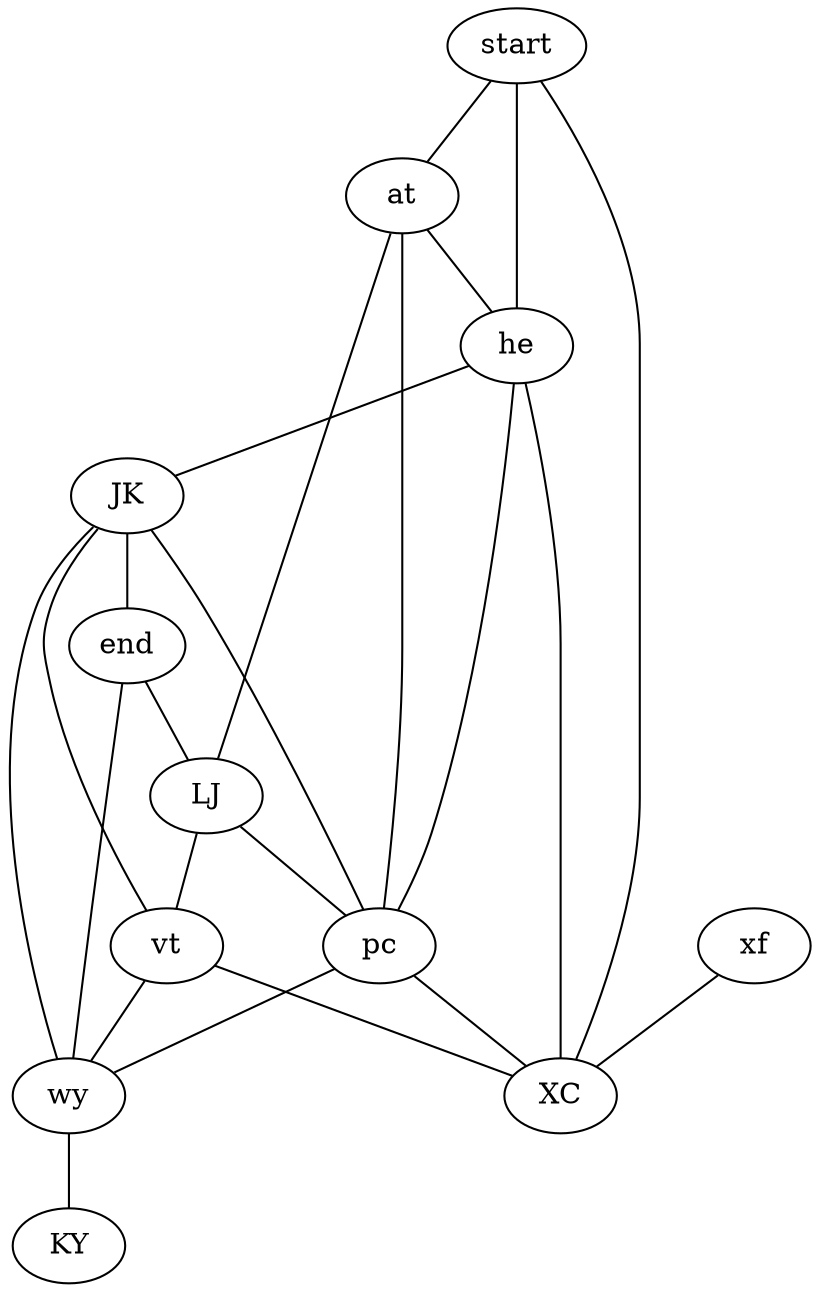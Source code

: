 graph G {
he -- JK
wy -- KY
pc -- XC
vt -- wy
LJ -- vt
wy -- end
wy -- JK
end -- LJ
start -- he
JK -- end
pc -- wy
LJ -- pc
at -- pc
xf -- XC
XC -- he
pc -- JK
vt -- XC
at -- he
pc -- he
start -- at
start -- XC
at -- LJ
vt -- JK
}
